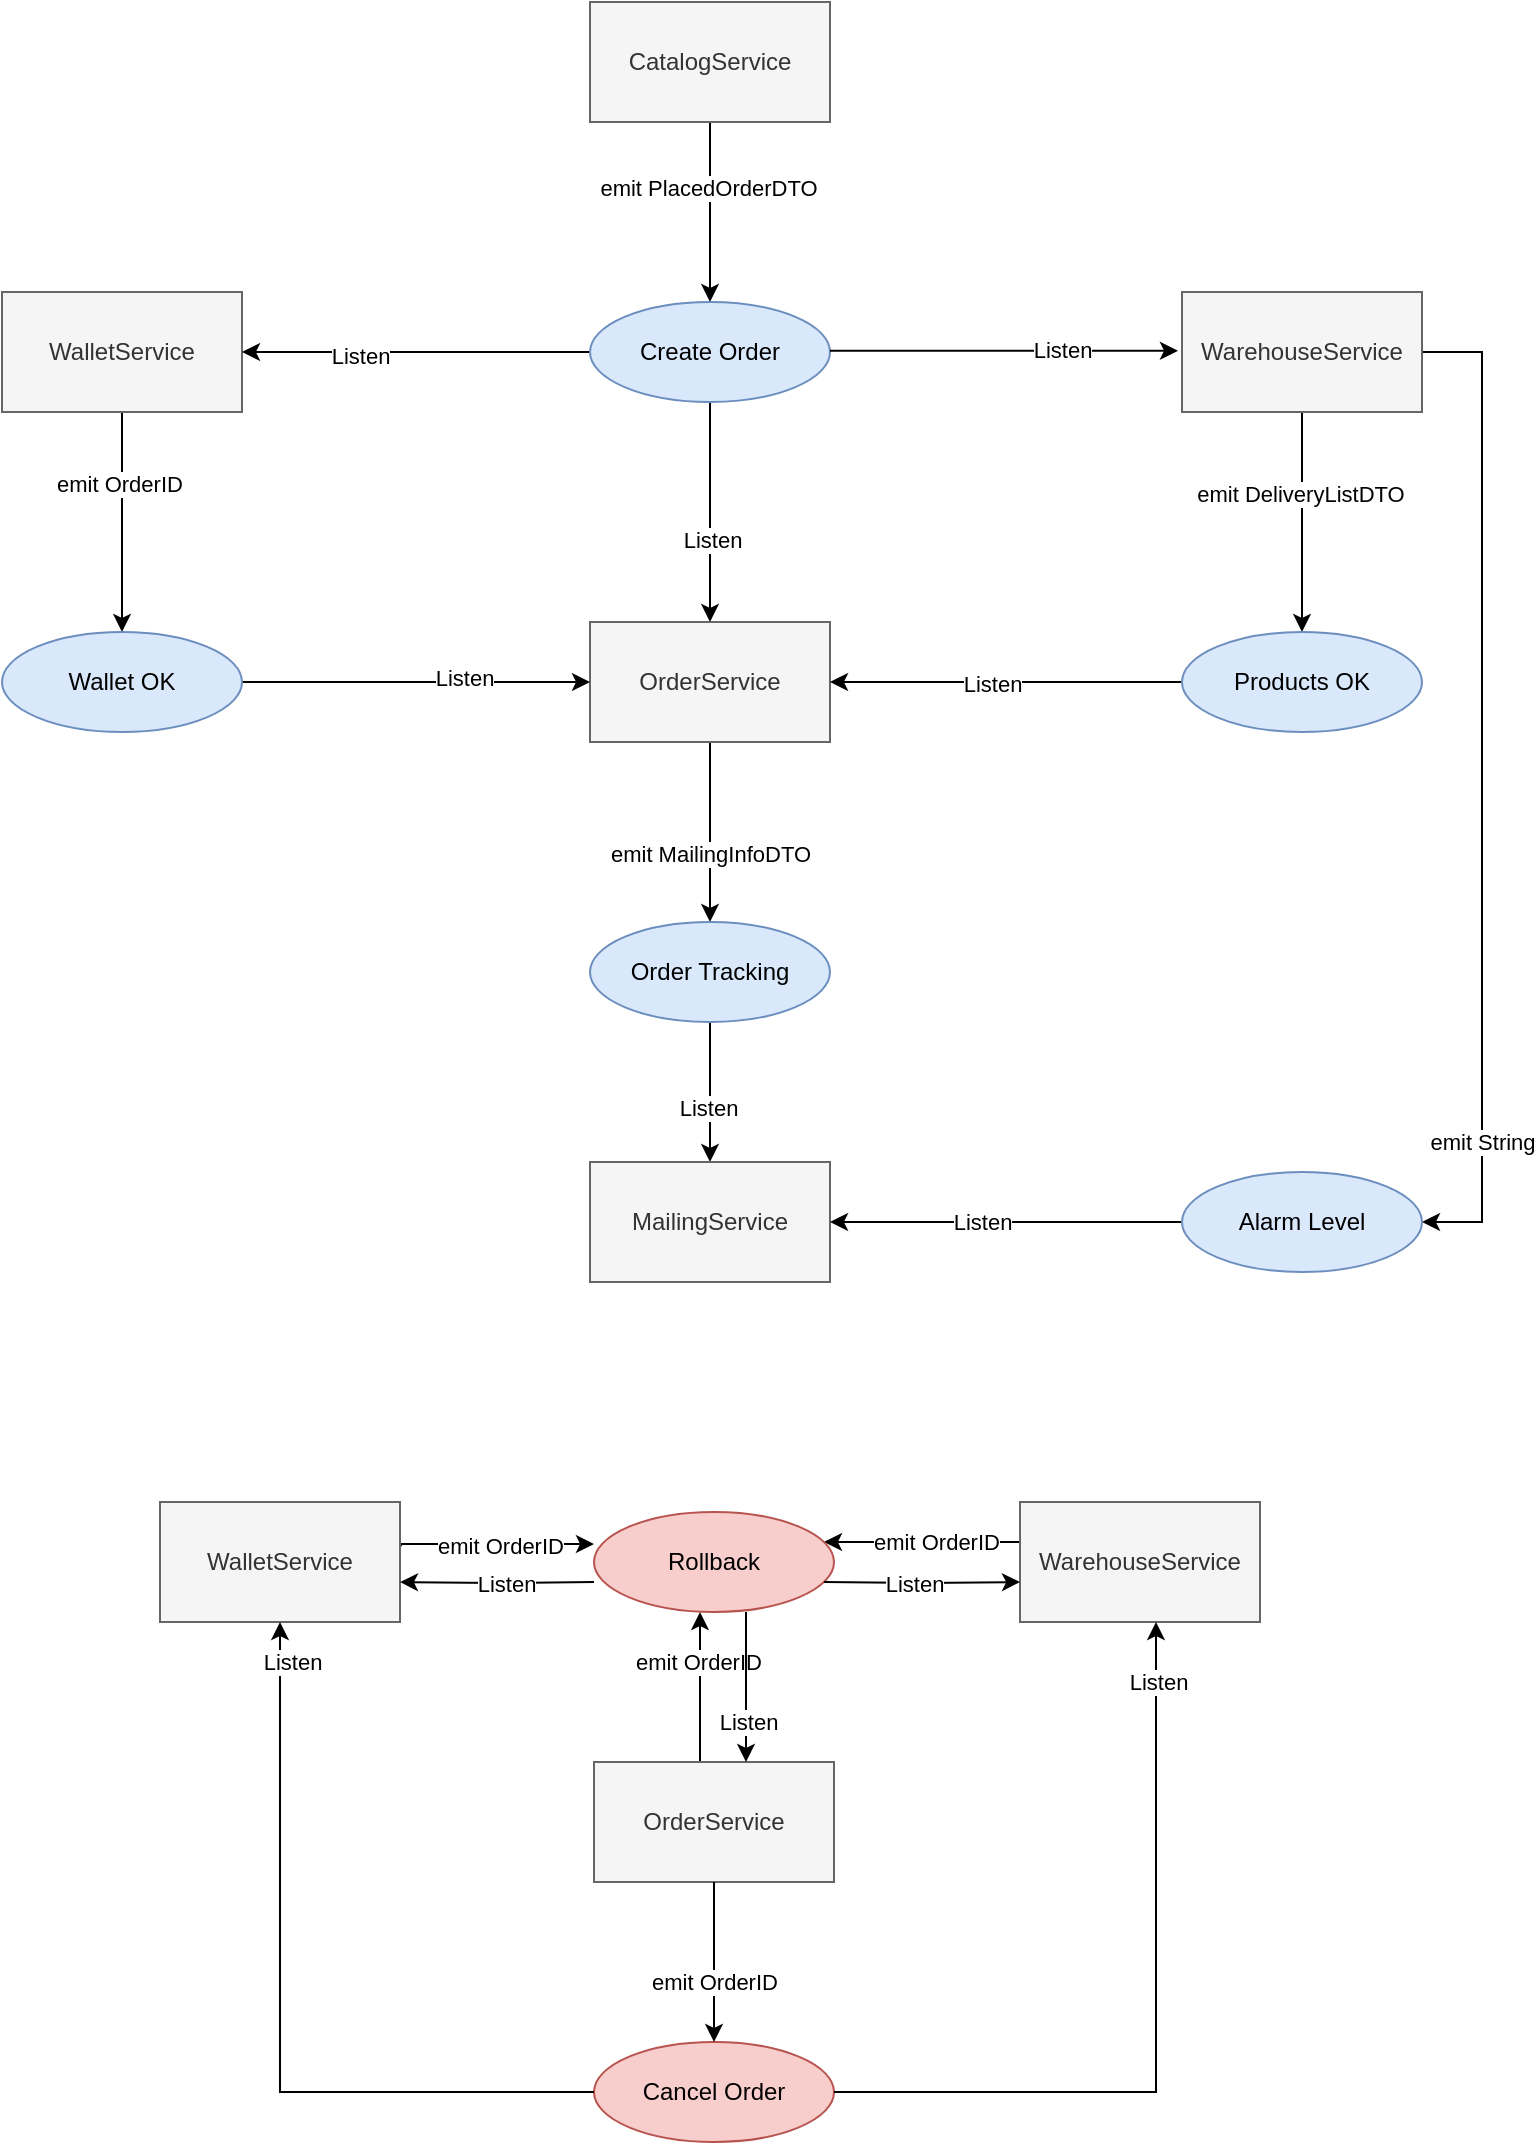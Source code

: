 <mxfile version="14.5.4" type="device"><diagram id="_j02vBKg02tz96JJRRYs" name="Page-3"><mxGraphModel dx="1049" dy="670" grid="1" gridSize="10" guides="1" tooltips="1" connect="1" arrows="1" fold="1" page="1" pageScale="1" pageWidth="827" pageHeight="1169" math="0" shadow="0"><root><mxCell id="zZ6VeJJ_EoxYcmdZbUbl-0"/><mxCell id="zZ6VeJJ_EoxYcmdZbUbl-1" parent="zZ6VeJJ_EoxYcmdZbUbl-0"/><mxCell id="YS_4yub-BQBeV-_MBdEq-74" style="edgeStyle=orthogonalEdgeStyle;rounded=0;orthogonalLoop=1;jettySize=auto;html=1;entryX=0.5;entryY=0;entryDx=0;entryDy=0;" parent="zZ6VeJJ_EoxYcmdZbUbl-1" source="YS_4yub-BQBeV-_MBdEq-42" target="YS_4yub-BQBeV-_MBdEq-73" edge="1"><mxGeometry relative="1" as="geometry"/></mxCell><mxCell id="YS_4yub-BQBeV-_MBdEq-75" value="emit MailingInfoDTO" style="edgeLabel;html=1;align=center;verticalAlign=middle;resizable=0;points=[];" parent="YS_4yub-BQBeV-_MBdEq-74" vertex="1" connectable="0"><mxGeometry x="0.244" relative="1" as="geometry"><mxPoint as="offset"/></mxGeometry></mxCell><mxCell id="YS_4yub-BQBeV-_MBdEq-42" value="OrderService" style="rounded=0;whiteSpace=wrap;html=1;fillColor=#f5f5f5;strokeColor=#666666;fontColor=#333333;" parent="zZ6VeJJ_EoxYcmdZbUbl-1" vertex="1"><mxGeometry x="337" y="340" width="120" height="60" as="geometry"/></mxCell><mxCell id="YS_4yub-BQBeV-_MBdEq-48" value="" style="edgeStyle=orthogonalEdgeStyle;rounded=0;orthogonalLoop=1;jettySize=auto;html=1;" parent="zZ6VeJJ_EoxYcmdZbUbl-1" source="YS_4yub-BQBeV-_MBdEq-43" target="YS_4yub-BQBeV-_MBdEq-47" edge="1"><mxGeometry relative="1" as="geometry"/></mxCell><mxCell id="YS_4yub-BQBeV-_MBdEq-49" value="emit PlacedOrderDTO" style="edgeLabel;html=1;align=center;verticalAlign=middle;resizable=0;points=[];" parent="YS_4yub-BQBeV-_MBdEq-48" vertex="1" connectable="0"><mxGeometry x="-0.277" y="-1" relative="1" as="geometry"><mxPoint as="offset"/></mxGeometry></mxCell><mxCell id="YS_4yub-BQBeV-_MBdEq-43" value="CatalogService" style="rounded=0;whiteSpace=wrap;html=1;fillColor=#f5f5f5;strokeColor=#666666;fontColor=#333333;" parent="zZ6VeJJ_EoxYcmdZbUbl-1" vertex="1"><mxGeometry x="337" y="30" width="120" height="60" as="geometry"/></mxCell><mxCell id="YS_4yub-BQBeV-_MBdEq-60" style="edgeStyle=orthogonalEdgeStyle;rounded=0;orthogonalLoop=1;jettySize=auto;html=1;entryX=0.5;entryY=0;entryDx=0;entryDy=0;" parent="zZ6VeJJ_EoxYcmdZbUbl-1" source="YS_4yub-BQBeV-_MBdEq-44" target="YS_4yub-BQBeV-_MBdEq-59" edge="1"><mxGeometry relative="1" as="geometry"/></mxCell><mxCell id="YS_4yub-BQBeV-_MBdEq-62" value="emit DeliveryListDTO" style="edgeLabel;html=1;align=center;verticalAlign=middle;resizable=0;points=[];" parent="YS_4yub-BQBeV-_MBdEq-60" vertex="1" connectable="0"><mxGeometry x="-0.24" y="-1" relative="1" as="geometry"><mxPoint y="-1" as="offset"/></mxGeometry></mxCell><mxCell id="YS_4yub-BQBeV-_MBdEq-80" style="edgeStyle=orthogonalEdgeStyle;rounded=0;orthogonalLoop=1;jettySize=auto;html=1;entryX=1;entryY=0.5;entryDx=0;entryDy=0;" parent="zZ6VeJJ_EoxYcmdZbUbl-1" source="YS_4yub-BQBeV-_MBdEq-44" target="YS_4yub-BQBeV-_MBdEq-79" edge="1"><mxGeometry relative="1" as="geometry"><Array as="points"><mxPoint x="783" y="205"/><mxPoint x="783" y="640"/></Array></mxGeometry></mxCell><mxCell id="YS_4yub-BQBeV-_MBdEq-84" value="emit String" style="edgeLabel;html=1;align=center;verticalAlign=middle;resizable=0;points=[];" parent="YS_4yub-BQBeV-_MBdEq-80" vertex="1" connectable="0"><mxGeometry x="0.733" y="3" relative="1" as="geometry"><mxPoint x="-3" y="-4" as="offset"/></mxGeometry></mxCell><mxCell id="YS_4yub-BQBeV-_MBdEq-44" value="WarehouseService" style="rounded=0;whiteSpace=wrap;html=1;fillColor=#f5f5f5;strokeColor=#666666;fontColor=#333333;" parent="zZ6VeJJ_EoxYcmdZbUbl-1" vertex="1"><mxGeometry x="633" y="175" width="120" height="60" as="geometry"/></mxCell><mxCell id="YS_4yub-BQBeV-_MBdEq-67" style="edgeStyle=orthogonalEdgeStyle;rounded=0;orthogonalLoop=1;jettySize=auto;html=1;" parent="zZ6VeJJ_EoxYcmdZbUbl-1" source="YS_4yub-BQBeV-_MBdEq-45" target="YS_4yub-BQBeV-_MBdEq-66" edge="1"><mxGeometry relative="1" as="geometry"/></mxCell><mxCell id="YS_4yub-BQBeV-_MBdEq-72" value="emit OrderID&amp;nbsp;" style="edgeLabel;html=1;align=center;verticalAlign=middle;resizable=0;points=[];" parent="YS_4yub-BQBeV-_MBdEq-67" vertex="1" connectable="0"><mxGeometry x="0.336" y="1" relative="1" as="geometry"><mxPoint x="-1" y="-38" as="offset"/></mxGeometry></mxCell><mxCell id="YS_4yub-BQBeV-_MBdEq-45" value="WalletService" style="rounded=0;whiteSpace=wrap;html=1;fillColor=#f5f5f5;strokeColor=#666666;fontColor=#333333;" parent="zZ6VeJJ_EoxYcmdZbUbl-1" vertex="1"><mxGeometry x="43" y="175" width="120" height="60" as="geometry"/></mxCell><mxCell id="YS_4yub-BQBeV-_MBdEq-52" value="" style="edgeStyle=orthogonalEdgeStyle;rounded=0;orthogonalLoop=1;jettySize=auto;html=1;" parent="zZ6VeJJ_EoxYcmdZbUbl-1" source="YS_4yub-BQBeV-_MBdEq-47" target="YS_4yub-BQBeV-_MBdEq-42" edge="1"><mxGeometry relative="1" as="geometry"/></mxCell><mxCell id="YS_4yub-BQBeV-_MBdEq-53" value="Listen" style="edgeLabel;html=1;align=center;verticalAlign=middle;resizable=0;points=[];" parent="YS_4yub-BQBeV-_MBdEq-52" vertex="1" connectable="0"><mxGeometry x="0.247" y="1" relative="1" as="geometry"><mxPoint as="offset"/></mxGeometry></mxCell><mxCell id="YS_4yub-BQBeV-_MBdEq-55" value="" style="edgeStyle=orthogonalEdgeStyle;rounded=0;orthogonalLoop=1;jettySize=auto;html=1;" parent="zZ6VeJJ_EoxYcmdZbUbl-1" source="YS_4yub-BQBeV-_MBdEq-47" edge="1"><mxGeometry relative="1" as="geometry"><mxPoint x="163" y="205" as="targetPoint"/></mxGeometry></mxCell><mxCell id="YS_4yub-BQBeV-_MBdEq-56" value="Listen" style="edgeLabel;html=1;align=center;verticalAlign=middle;resizable=0;points=[];" parent="YS_4yub-BQBeV-_MBdEq-55" vertex="1" connectable="0"><mxGeometry x="0.327" y="1" relative="1" as="geometry"><mxPoint as="offset"/></mxGeometry></mxCell><mxCell id="YS_4yub-BQBeV-_MBdEq-47" value="Create Order" style="ellipse;whiteSpace=wrap;html=1;fillColor=#dae8fc;strokeColor=#6c8ebf;" parent="zZ6VeJJ_EoxYcmdZbUbl-1" vertex="1"><mxGeometry x="337" y="180" width="120" height="50" as="geometry"/></mxCell><mxCell id="YS_4yub-BQBeV-_MBdEq-57" value="" style="edgeStyle=orthogonalEdgeStyle;rounded=0;orthogonalLoop=1;jettySize=auto;html=1;" parent="zZ6VeJJ_EoxYcmdZbUbl-1" edge="1"><mxGeometry relative="1" as="geometry"><mxPoint x="457" y="204.41" as="sourcePoint"/><mxPoint x="631" y="204.41" as="targetPoint"/></mxGeometry></mxCell><mxCell id="YS_4yub-BQBeV-_MBdEq-58" value="Listen" style="edgeLabel;html=1;align=center;verticalAlign=middle;resizable=0;points=[];" parent="YS_4yub-BQBeV-_MBdEq-57" vertex="1" connectable="0"><mxGeometry x="0.327" y="1" relative="1" as="geometry"><mxPoint as="offset"/></mxGeometry></mxCell><mxCell id="YS_4yub-BQBeV-_MBdEq-61" style="edgeStyle=orthogonalEdgeStyle;rounded=0;orthogonalLoop=1;jettySize=auto;html=1;entryX=1;entryY=0.5;entryDx=0;entryDy=0;" parent="zZ6VeJJ_EoxYcmdZbUbl-1" source="YS_4yub-BQBeV-_MBdEq-59" target="YS_4yub-BQBeV-_MBdEq-42" edge="1"><mxGeometry relative="1" as="geometry"/></mxCell><mxCell id="YS_4yub-BQBeV-_MBdEq-65" value="Listen" style="edgeLabel;html=1;align=center;verticalAlign=middle;resizable=0;points=[];" parent="YS_4yub-BQBeV-_MBdEq-61" vertex="1" connectable="0"><mxGeometry x="0.083" y="1" relative="1" as="geometry"><mxPoint as="offset"/></mxGeometry></mxCell><mxCell id="YS_4yub-BQBeV-_MBdEq-59" value="Products OK" style="ellipse;whiteSpace=wrap;html=1;fillColor=#dae8fc;strokeColor=#6c8ebf;" parent="zZ6VeJJ_EoxYcmdZbUbl-1" vertex="1"><mxGeometry x="633" y="345" width="120" height="50" as="geometry"/></mxCell><mxCell id="YS_4yub-BQBeV-_MBdEq-68" style="edgeStyle=orthogonalEdgeStyle;rounded=0;orthogonalLoop=1;jettySize=auto;html=1;" parent="zZ6VeJJ_EoxYcmdZbUbl-1" source="YS_4yub-BQBeV-_MBdEq-66" target="YS_4yub-BQBeV-_MBdEq-42" edge="1"><mxGeometry relative="1" as="geometry"/></mxCell><mxCell id="YS_4yub-BQBeV-_MBdEq-71" value="Listen" style="edgeLabel;html=1;align=center;verticalAlign=middle;resizable=0;points=[];" parent="YS_4yub-BQBeV-_MBdEq-68" vertex="1" connectable="0"><mxGeometry x="0.278" y="2" relative="1" as="geometry"><mxPoint as="offset"/></mxGeometry></mxCell><mxCell id="YS_4yub-BQBeV-_MBdEq-66" value="Wallet OK" style="ellipse;whiteSpace=wrap;html=1;fillColor=#dae8fc;strokeColor=#6c8ebf;" parent="zZ6VeJJ_EoxYcmdZbUbl-1" vertex="1"><mxGeometry x="43" y="345" width="120" height="50" as="geometry"/></mxCell><mxCell id="YS_4yub-BQBeV-_MBdEq-77" style="edgeStyle=orthogonalEdgeStyle;rounded=0;orthogonalLoop=1;jettySize=auto;html=1;" parent="zZ6VeJJ_EoxYcmdZbUbl-1" source="YS_4yub-BQBeV-_MBdEq-73" target="YS_4yub-BQBeV-_MBdEq-76" edge="1"><mxGeometry relative="1" as="geometry"/></mxCell><mxCell id="YS_4yub-BQBeV-_MBdEq-78" value="Listen" style="edgeLabel;html=1;align=center;verticalAlign=middle;resizable=0;points=[];" parent="YS_4yub-BQBeV-_MBdEq-77" vertex="1" connectable="0"><mxGeometry x="0.215" y="-1" relative="1" as="geometry"><mxPoint as="offset"/></mxGeometry></mxCell><mxCell id="YS_4yub-BQBeV-_MBdEq-73" value="Order Tracking" style="ellipse;whiteSpace=wrap;html=1;fillColor=#dae8fc;strokeColor=#6c8ebf;" parent="zZ6VeJJ_EoxYcmdZbUbl-1" vertex="1"><mxGeometry x="337" y="490" width="120" height="50" as="geometry"/></mxCell><mxCell id="YS_4yub-BQBeV-_MBdEq-76" value="MailingService" style="rounded=0;whiteSpace=wrap;html=1;fillColor=#f5f5f5;strokeColor=#666666;fontColor=#333333;" parent="zZ6VeJJ_EoxYcmdZbUbl-1" vertex="1"><mxGeometry x="337" y="610" width="120" height="60" as="geometry"/></mxCell><mxCell id="YS_4yub-BQBeV-_MBdEq-81" style="edgeStyle=orthogonalEdgeStyle;rounded=0;orthogonalLoop=1;jettySize=auto;html=1;entryX=1;entryY=0.5;entryDx=0;entryDy=0;" parent="zZ6VeJJ_EoxYcmdZbUbl-1" source="YS_4yub-BQBeV-_MBdEq-79" target="YS_4yub-BQBeV-_MBdEq-76" edge="1"><mxGeometry relative="1" as="geometry"/></mxCell><mxCell id="YS_4yub-BQBeV-_MBdEq-83" value="Listen" style="edgeLabel;html=1;align=center;verticalAlign=middle;resizable=0;points=[];" parent="YS_4yub-BQBeV-_MBdEq-81" vertex="1" connectable="0"><mxGeometry x="0.307" y="-2" relative="1" as="geometry"><mxPoint x="15" y="2" as="offset"/></mxGeometry></mxCell><mxCell id="YS_4yub-BQBeV-_MBdEq-79" value="Alarm Level" style="ellipse;whiteSpace=wrap;html=1;fillColor=#dae8fc;strokeColor=#6c8ebf;" parent="zZ6VeJJ_EoxYcmdZbUbl-1" vertex="1"><mxGeometry x="633" y="615" width="120" height="50" as="geometry"/></mxCell><mxCell id="YS_4yub-BQBeV-_MBdEq-98" style="edgeStyle=orthogonalEdgeStyle;rounded=0;orthogonalLoop=1;jettySize=auto;html=1;entryX=0.5;entryY=1;entryDx=0;entryDy=0;" parent="zZ6VeJJ_EoxYcmdZbUbl-1" edge="1"><mxGeometry relative="1" as="geometry"><mxPoint x="392" y="910" as="sourcePoint"/><mxPoint x="392" y="835" as="targetPoint"/></mxGeometry></mxCell><mxCell id="YS_4yub-BQBeV-_MBdEq-105" value="emit OrderID" style="edgeLabel;html=1;align=center;verticalAlign=middle;resizable=0;points=[];labelBorderColor=none;" parent="YS_4yub-BQBeV-_MBdEq-98" vertex="1" connectable="0"><mxGeometry x="-0.166" y="-1" relative="1" as="geometry"><mxPoint x="-2" y="-18.57" as="offset"/></mxGeometry></mxCell><mxCell id="YS_4yub-BQBeV-_MBdEq-89" value="OrderService" style="rounded=0;whiteSpace=wrap;html=1;fillColor=#f5f5f5;strokeColor=#666666;fontColor=#333333;" parent="zZ6VeJJ_EoxYcmdZbUbl-1" vertex="1"><mxGeometry x="339" y="910" width="120" height="60" as="geometry"/></mxCell><mxCell id="YS_4yub-BQBeV-_MBdEq-96" style="edgeStyle=orthogonalEdgeStyle;rounded=0;orthogonalLoop=1;jettySize=auto;html=1;" parent="zZ6VeJJ_EoxYcmdZbUbl-1" source="YS_4yub-BQBeV-_MBdEq-91" target="YS_4yub-BQBeV-_MBdEq-93" edge="1"><mxGeometry relative="1" as="geometry"><Array as="points"><mxPoint x="492" y="800"/><mxPoint x="492" y="800"/></Array></mxGeometry></mxCell><mxCell id="YS_4yub-BQBeV-_MBdEq-106" value="emit OrderID" style="edgeLabel;html=1;align=center;verticalAlign=middle;resizable=0;points=[];" parent="YS_4yub-BQBeV-_MBdEq-96" vertex="1" connectable="0"><mxGeometry x="0.227" y="1" relative="1" as="geometry"><mxPoint x="18" y="-1.03" as="offset"/></mxGeometry></mxCell><mxCell id="YS_4yub-BQBeV-_MBdEq-91" value="WarehouseService" style="rounded=0;whiteSpace=wrap;html=1;fillColor=#f5f5f5;strokeColor=#666666;fontColor=#333333;" parent="zZ6VeJJ_EoxYcmdZbUbl-1" vertex="1"><mxGeometry x="552" y="780" width="120" height="60" as="geometry"/></mxCell><mxCell id="YS_4yub-BQBeV-_MBdEq-95" style="edgeStyle=orthogonalEdgeStyle;rounded=0;orthogonalLoop=1;jettySize=auto;html=1;entryX=0;entryY=0.5;entryDx=0;entryDy=0;exitX=1.004;exitY=0.369;exitDx=0;exitDy=0;exitPerimeter=0;" parent="zZ6VeJJ_EoxYcmdZbUbl-1" source="YS_4yub-BQBeV-_MBdEq-92" edge="1"><mxGeometry relative="1" as="geometry"><mxPoint x="262" y="801" as="sourcePoint"/><mxPoint x="339" y="801" as="targetPoint"/><Array as="points"><mxPoint x="242" y="801"/></Array></mxGeometry></mxCell><mxCell id="YS_4yub-BQBeV-_MBdEq-107" value="emit OrderID" style="edgeLabel;html=1;align=center;verticalAlign=middle;resizable=0;points=[];" parent="YS_4yub-BQBeV-_MBdEq-95" vertex="1" connectable="0"><mxGeometry x="0.181" y="-1" relative="1" as="geometry"><mxPoint x="-7.06" as="offset"/></mxGeometry></mxCell><mxCell id="YS_4yub-BQBeV-_MBdEq-92" value="WalletService" style="rounded=0;whiteSpace=wrap;html=1;fillColor=#f5f5f5;strokeColor=#666666;fontColor=#333333;" parent="zZ6VeJJ_EoxYcmdZbUbl-1" vertex="1"><mxGeometry x="122" y="780" width="120" height="60" as="geometry"/></mxCell><mxCell id="YS_4yub-BQBeV-_MBdEq-93" value="Rollback" style="ellipse;whiteSpace=wrap;html=1;fillColor=#f8cecc;strokeColor=#b85450;" parent="zZ6VeJJ_EoxYcmdZbUbl-1" vertex="1"><mxGeometry x="339" y="785" width="120" height="50" as="geometry"/></mxCell><mxCell id="YS_4yub-BQBeV-_MBdEq-99" style="edgeStyle=orthogonalEdgeStyle;rounded=0;orthogonalLoop=1;jettySize=auto;html=1;entryX=0.5;entryY=1;entryDx=0;entryDy=0;" parent="zZ6VeJJ_EoxYcmdZbUbl-1" edge="1"><mxGeometry relative="1" as="geometry"><mxPoint x="415" y="835" as="sourcePoint"/><mxPoint x="415" y="910" as="targetPoint"/></mxGeometry></mxCell><mxCell id="YS_4yub-BQBeV-_MBdEq-100" value="Listen" style="edgeLabel;html=1;align=center;verticalAlign=middle;resizable=0;points=[];" parent="YS_4yub-BQBeV-_MBdEq-99" vertex="1" connectable="0"><mxGeometry x="0.249" relative="1" as="geometry"><mxPoint x="1" y="8.14" as="offset"/></mxGeometry></mxCell><mxCell id="YS_4yub-BQBeV-_MBdEq-101" style="edgeStyle=orthogonalEdgeStyle;rounded=0;orthogonalLoop=1;jettySize=auto;html=1;entryX=0;entryY=0.667;entryDx=0;entryDy=0;entryPerimeter=0;" parent="zZ6VeJJ_EoxYcmdZbUbl-1" target="YS_4yub-BQBeV-_MBdEq-91" edge="1"><mxGeometry relative="1" as="geometry"><mxPoint x="454.027" y="820.034" as="sourcePoint"/><mxPoint x="532" y="820.034" as="targetPoint"/><Array as="points"/></mxGeometry></mxCell><mxCell id="YS_4yub-BQBeV-_MBdEq-102" value="Listen" style="edgeLabel;html=1;align=center;verticalAlign=middle;resizable=0;points=[];" parent="YS_4yub-BQBeV-_MBdEq-101" vertex="1" connectable="0"><mxGeometry x="-0.354" y="2" relative="1" as="geometry"><mxPoint x="12.77" y="1.99" as="offset"/></mxGeometry></mxCell><mxCell id="YS_4yub-BQBeV-_MBdEq-103" style="edgeStyle=orthogonalEdgeStyle;rounded=0;orthogonalLoop=1;jettySize=auto;html=1;entryX=1;entryY=0.667;entryDx=0;entryDy=0;entryPerimeter=0;" parent="zZ6VeJJ_EoxYcmdZbUbl-1" target="YS_4yub-BQBeV-_MBdEq-92" edge="1"><mxGeometry relative="1" as="geometry"><mxPoint x="339" y="820" as="sourcePoint"/><mxPoint x="262" y="820" as="targetPoint"/><Array as="points"/></mxGeometry></mxCell><mxCell id="YS_4yub-BQBeV-_MBdEq-104" value="Listen" style="edgeLabel;html=1;align=center;verticalAlign=middle;resizable=0;points=[];" parent="YS_4yub-BQBeV-_MBdEq-103" vertex="1" connectable="0"><mxGeometry x="-0.273" y="2" relative="1" as="geometry"><mxPoint x="-9" y="-2.01" as="offset"/></mxGeometry></mxCell><mxCell id="z2S5RRm6htldnH-qdoNR-0" value="Cancel Order" style="ellipse;whiteSpace=wrap;html=1;fillColor=#f8cecc;strokeColor=#b85450;" vertex="1" parent="zZ6VeJJ_EoxYcmdZbUbl-1"><mxGeometry x="339" y="1050" width="120" height="50" as="geometry"/></mxCell><mxCell id="z2S5RRm6htldnH-qdoNR-1" style="edgeStyle=orthogonalEdgeStyle;rounded=0;orthogonalLoop=1;jettySize=auto;html=1;entryX=0.5;entryY=0;entryDx=0;entryDy=0;exitX=0.5;exitY=1;exitDx=0;exitDy=0;" edge="1" parent="zZ6VeJJ_EoxYcmdZbUbl-1" source="YS_4yub-BQBeV-_MBdEq-89" target="z2S5RRm6htldnH-qdoNR-0"><mxGeometry relative="1" as="geometry"><mxPoint x="414" y="1010" as="sourcePoint"/><mxPoint x="317" y="1010.02" as="targetPoint"/><Array as="points"/></mxGeometry></mxCell><mxCell id="z2S5RRm6htldnH-qdoNR-2" value="emit OrderID" style="edgeLabel;html=1;align=center;verticalAlign=middle;resizable=0;points=[];" vertex="1" connectable="0" parent="z2S5RRm6htldnH-qdoNR-1"><mxGeometry x="-0.273" y="2" relative="1" as="geometry"><mxPoint x="-2" y="21" as="offset"/></mxGeometry></mxCell><mxCell id="z2S5RRm6htldnH-qdoNR-3" style="edgeStyle=orthogonalEdgeStyle;rounded=0;orthogonalLoop=1;jettySize=auto;html=1;exitX=0;exitY=0.5;exitDx=0;exitDy=0;entryX=0.5;entryY=1;entryDx=0;entryDy=0;" edge="1" parent="zZ6VeJJ_EoxYcmdZbUbl-1" source="z2S5RRm6htldnH-qdoNR-0" target="YS_4yub-BQBeV-_MBdEq-92"><mxGeometry relative="1" as="geometry"><mxPoint x="349" y="830" as="sourcePoint"/><mxPoint x="190" y="840" as="targetPoint"/><Array as="points"><mxPoint x="182" y="1075"/></Array></mxGeometry></mxCell><mxCell id="z2S5RRm6htldnH-qdoNR-4" value="Listen" style="edgeLabel;html=1;align=center;verticalAlign=middle;resizable=0;points=[];" vertex="1" connectable="0" parent="z2S5RRm6htldnH-qdoNR-3"><mxGeometry x="-0.273" y="2" relative="1" as="geometry"><mxPoint x="-9" y="-217" as="offset"/></mxGeometry></mxCell><mxCell id="z2S5RRm6htldnH-qdoNR-5" style="edgeStyle=orthogonalEdgeStyle;rounded=0;orthogonalLoop=1;jettySize=auto;html=1;exitX=1;exitY=0.5;exitDx=0;exitDy=0;" edge="1" parent="zZ6VeJJ_EoxYcmdZbUbl-1" source="z2S5RRm6htldnH-qdoNR-0"><mxGeometry relative="1" as="geometry"><mxPoint x="767.5" y="1075" as="sourcePoint"/><mxPoint x="620" y="840" as="targetPoint"/><Array as="points"><mxPoint x="620" y="1075"/><mxPoint x="620" y="840"/></Array></mxGeometry></mxCell><mxCell id="z2S5RRm6htldnH-qdoNR-6" value="Listen" style="edgeLabel;html=1;align=center;verticalAlign=middle;resizable=0;points=[];" vertex="1" connectable="0" parent="z2S5RRm6htldnH-qdoNR-5"><mxGeometry x="-0.273" y="2" relative="1" as="geometry"><mxPoint x="18" y="-203" as="offset"/></mxGeometry></mxCell></root></mxGraphModel></diagram></mxfile>